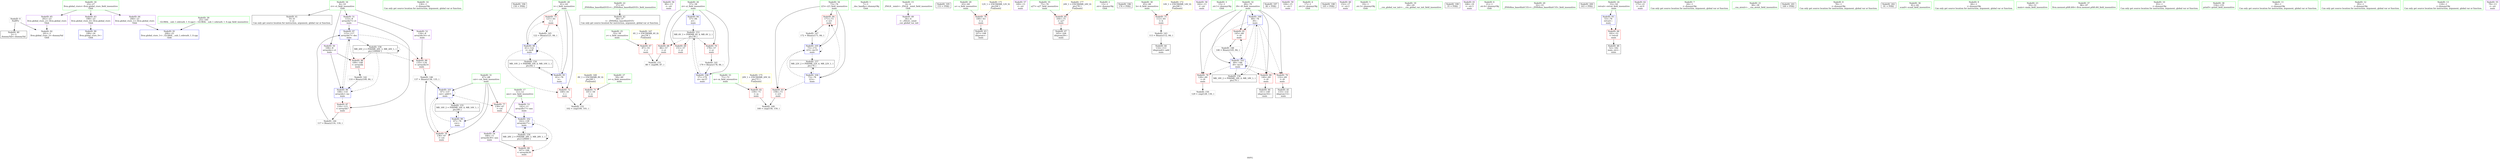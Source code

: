 digraph "SVFG" {
	label="SVFG";

	Node0x55b5ea64bc50 [shape=record,color=grey,label="{NodeID: 0\nNullPtr}"];
	Node0x55b5ea64bc50 -> Node0x55b5ea662fa0[style=solid];
	Node0x55b5ea64bc50 -> Node0x55b5ea666b80[style=solid];
	Node0x55b5ea663780 [shape=record,color=blue,label="{NodeID: 97\n115\<--117\narrayidx7\<--dec\nmain\n}"];
	Node0x55b5ea663780 -> Node0x55b5ea666640[style=dashed];
	Node0x55b5ea663780 -> Node0x55b5ea6667e0[style=dashed];
	Node0x55b5ea663780 -> Node0x55b5ea6636b0[style=dashed];
	Node0x55b5ea663780 -> Node0x55b5ea670e90[style=dashed];
	Node0x55b5ea661a80 [shape=record,color=green,label="{NodeID: 14\n130\<--1\n\<--dummyObj\nCan only get source location for instruction, argument, global var or function.}"];
	Node0x55b5ea67d180 [shape=record,color=black,label="{NodeID: 194\n150 = PHI()\n}"];
	Node0x55b5ea662520 [shape=record,color=green,label="{NodeID: 28\n61\<--62\ni\<--i_field_insensitive\nmain\n}"];
	Node0x55b5ea662520 -> Node0x55b5ea665ae0[style=solid];
	Node0x55b5ea662520 -> Node0x55b5ea665bb0[style=solid];
	Node0x55b5ea662520 -> Node0x55b5ea666e20[style=solid];
	Node0x55b5ea662520 -> Node0x55b5ea663850[style=solid];
	Node0x55b5ea6631a0 [shape=record,color=black,label="{NodeID: 42\n36\<--37\n\<--_ZNSt8ios_base4InitD1Ev\nCan only get source location for instruction, argument, global var or function.}"];
	Node0x55b5ea664d50 [shape=record,color=purple,label="{NodeID: 56\n90\<--13\n\<--.str\nmain\n}"];
	Node0x55b5ea66f590 [shape=record,color=black,label="{NodeID: 153\nMR_6V_3 = PHI(MR_6V_4, MR_6V_2, )\npts\{58 \}\n}"];
	Node0x55b5ea66f590 -> Node0x55b5ea6657a0[style=dashed];
	Node0x55b5ea66f590 -> Node0x55b5ea665870[style=dashed];
	Node0x55b5ea66f590 -> Node0x55b5ea665940[style=dashed];
	Node0x55b5ea66f590 -> Node0x55b5ea667f40[style=dashed];
	Node0x55b5ea665940 [shape=record,color=red,label="{NodeID: 70\n178\<--57\n\<--zi\nmain\n}"];
	Node0x55b5ea665940 -> Node0x55b5ea664100[style=solid];
	Node0x55b5ea6741b0 [shape=record,color=yellow,style=double,label="{NodeID: 167\n4V_1 = ENCHI(MR_4V_0)\npts\{56 \}\nFun[main]}"];
	Node0x55b5ea6741b0 -> Node0x55b5ea6656d0[style=dashed];
	Node0x55b5ea6664a0 [shape=record,color=red,label="{NodeID: 84\n171\<--73\n\<--i23\nmain\n}"];
	Node0x55b5ea6664a0 -> Node0x55b5ea66aa40[style=solid];
	Node0x55b5ea64ad60 [shape=record,color=green,label="{NodeID: 1\n7\<--1\n__dso_handle\<--dummyObj\nGlob }"];
	Node0x55b5ea663850 [shape=record,color=blue,label="{NodeID: 98\n61\<--122\ni\<--inc8\nmain\n}"];
	Node0x55b5ea663850 -> Node0x55b5ea665ae0[style=dashed];
	Node0x55b5ea663850 -> Node0x55b5ea665bb0[style=dashed];
	Node0x55b5ea663850 -> Node0x55b5ea663850[style=dashed];
	Node0x55b5ea663850 -> Node0x55b5ea66fa90[style=dashed];
	Node0x55b5ea661b10 [shape=record,color=green,label="{NodeID: 15\n4\<--6\n_ZStL8__ioinit\<--_ZStL8__ioinit_field_insensitive\nGlob }"];
	Node0x55b5ea661b10 -> Node0x55b5ea6647a0[style=solid];
	Node0x55b5ea67d280 [shape=record,color=black,label="{NodeID: 195\n153 = PHI()\n}"];
	Node0x55b5ea6625f0 [shape=record,color=green,label="{NodeID: 29\n63\<--64\na\<--a_field_insensitive\nmain\n}"];
	Node0x55b5ea6625f0 -> Node0x55b5ea665c80[style=solid];
	Node0x55b5ea6632a0 [shape=record,color=black,label="{NodeID: 43\n107\<--106\nidxprom\<--\nmain\n}"];
	Node0x55b5ea664e20 [shape=record,color=purple,label="{NodeID: 57\n149\<--13\n\<--.str\nmain\n}"];
	Node0x55b5ea66fa90 [shape=record,color=black,label="{NodeID: 154\nMR_10V_2 = PHI(MR_10V_4, MR_10V_1, )\npts\{62 \}\n}"];
	Node0x55b5ea66fa90 -> Node0x55b5ea666e20[style=dashed];
	Node0x55b5ea665a10 [shape=record,color=red,label="{NodeID: 71\n101\<--59\n\<--n\nmain\n}"];
	Node0x55b5ea665a10 -> Node0x55b5ea66b1c0[style=solid];
	Node0x55b5ea666570 [shape=record,color=red,label="{NodeID: 85\n164\<--75\n\<--a27\nmain\n}"];
	Node0x55b5ea666570 -> Node0x55b5ea6635e0[style=solid];
	Node0x55b5ea64bfb0 [shape=record,color=green,label="{NodeID: 2\n13\<--1\n.str\<--dummyObj\nGlob }"];
	Node0x55b5ea663920 [shape=record,color=blue,label="{NodeID: 99\n67\<--78\ncnt\<--\nmain\n}"];
	Node0x55b5ea663920 -> Node0x55b5ea665e20[style=dashed];
	Node0x55b5ea663920 -> Node0x55b5ea663ac0[style=dashed];
	Node0x55b5ea663920 -> Node0x55b5ea66ff90[style=dashed];
	Node0x55b5ea661ba0 [shape=record,color=green,label="{NodeID: 16\n8\<--10\nct\<--ct_field_insensitive\nGlob }"];
	Node0x55b5ea661ba0 -> Node0x55b5ea6630a0[style=solid];
	Node0x55b5ea661ba0 -> Node0x55b5ea664870[style=solid];
	Node0x55b5ea661ba0 -> Node0x55b5ea664940[style=solid];
	Node0x55b5ea661ba0 -> Node0x55b5ea664a10[style=solid];
	Node0x55b5ea67d380 [shape=record,color=black,label="{NodeID: 196\n176 = PHI()\n}"];
	Node0x55b5ea6626c0 [shape=record,color=green,label="{NodeID: 30\n65\<--66\nb\<--b_field_insensitive\nmain\n}"];
	Node0x55b5ea6626c0 -> Node0x55b5ea665d50[style=solid];
	Node0x55b5ea663370 [shape=record,color=black,label="{NodeID: 44\n114\<--113\nidxprom6\<--add\nmain\n}"];
	Node0x55b5ea664100 [shape=record,color=grey,label="{NodeID: 141\n179 = Binary(178, 84, )\n}"];
	Node0x55b5ea664100 -> Node0x55b5ea667f40[style=solid];
	Node0x55b5ea664ef0 [shape=record,color=purple,label="{NodeID: 58\n162\<--13\n\<--.str\nmain\n}"];
	Node0x55b5ea66ff90 [shape=record,color=black,label="{NodeID: 155\nMR_16V_2 = PHI(MR_16V_4, MR_16V_1, )\npts\{68 \}\n}"];
	Node0x55b5ea66ff90 -> Node0x55b5ea663920[style=dashed];
	Node0x55b5ea665ae0 [shape=record,color=red,label="{NodeID: 72\n100\<--61\n\<--i\nmain\n}"];
	Node0x55b5ea665ae0 -> Node0x55b5ea66b1c0[style=solid];
	Node0x55b5ea674370 [shape=record,color=yellow,style=double,label="{NodeID: 169\n8V_1 = ENCHI(MR_8V_0)\npts\{60 \}\nFun[main]}"];
	Node0x55b5ea674370 -> Node0x55b5ea665a10[style=dashed];
	Node0x55b5ea666640 [shape=record,color=red,label="{NodeID: 86\n109\<--108\n\<--arrayidx\nmain\n}"];
	Node0x55b5ea666640 -> Node0x55b5ea664280[style=solid];
	Node0x55b5ea64bdf0 [shape=record,color=green,label="{NodeID: 3\n15\<--1\n.str.1\<--dummyObj\nGlob }"];
	Node0x55b5ea6639f0 [shape=record,color=blue,label="{NodeID: 100\n69\<--78\ni9\<--\nmain\n}"];
	Node0x55b5ea6639f0 -> Node0x55b5ea665fc0[style=dashed];
	Node0x55b5ea6639f0 -> Node0x55b5ea666090[style=dashed];
	Node0x55b5ea6639f0 -> Node0x55b5ea666160[style=dashed];
	Node0x55b5ea6639f0 -> Node0x55b5ea666230[style=dashed];
	Node0x55b5ea6639f0 -> Node0x55b5ea663c60[style=dashed];
	Node0x55b5ea6639f0 -> Node0x55b5ea670490[style=dashed];
	Node0x55b5ea661c30 [shape=record,color=green,label="{NodeID: 17\n11\<--12\nans\<--ans_field_insensitive\nGlob }"];
	Node0x55b5ea661c30 -> Node0x55b5ea664ae0[style=solid];
	Node0x55b5ea661c30 -> Node0x55b5ea664bb0[style=solid];
	Node0x55b5ea67def0 [shape=record,color=black,label="{NodeID: 197\n80 = PHI()\n}"];
	Node0x55b5ea662790 [shape=record,color=green,label="{NodeID: 31\n67\<--68\ncnt\<--cnt_field_insensitive\nmain\n}"];
	Node0x55b5ea662790 -> Node0x55b5ea665e20[style=solid];
	Node0x55b5ea662790 -> Node0x55b5ea665ef0[style=solid];
	Node0x55b5ea662790 -> Node0x55b5ea663920[style=solid];
	Node0x55b5ea662790 -> Node0x55b5ea663ac0[style=solid];
	Node0x55b5ea663440 [shape=record,color=black,label="{NodeID: 45\n133\<--132\nidxprom13\<--\nmain\n}"];
	Node0x55b5ea664280 [shape=record,color=grey,label="{NodeID: 142\n110 = Binary(109, 84, )\n}"];
	Node0x55b5ea664280 -> Node0x55b5ea6636b0[style=solid];
	Node0x55b5ea664fc0 [shape=record,color=purple,label="{NodeID: 59\n104\<--15\n\<--.str.1\nmain\n}"];
	Node0x55b5ea670490 [shape=record,color=black,label="{NodeID: 156\nMR_18V_2 = PHI(MR_18V_4, MR_18V_1, )\npts\{70 \}\n}"];
	Node0x55b5ea670490 -> Node0x55b5ea6639f0[style=dashed];
	Node0x55b5ea665bb0 [shape=record,color=red,label="{NodeID: 73\n121\<--61\n\<--i\nmain\n}"];
	Node0x55b5ea665bb0 -> Node0x55b5ea66a740[style=solid];
	Node0x55b5ea666710 [shape=record,color=red,label="{NodeID: 87\n116\<--115\n\<--arrayidx7\nmain\n}"];
	Node0x55b5ea666710 -> Node0x55b5ea664580[style=solid];
	Node0x55b5ea661360 [shape=record,color=green,label="{NodeID: 4\n17\<--1\n.str.2\<--dummyObj\nGlob }"];
	Node0x55b5ea663ac0 [shape=record,color=blue,label="{NodeID: 101\n67\<--137\ncnt\<--add15\nmain\n}"];
	Node0x55b5ea663ac0 -> Node0x55b5ea665e20[style=dashed];
	Node0x55b5ea663ac0 -> Node0x55b5ea665ef0[style=dashed];
	Node0x55b5ea663ac0 -> Node0x55b5ea663ac0[style=dashed];
	Node0x55b5ea663ac0 -> Node0x55b5ea66ff90[style=dashed];
	Node0x55b5ea661d00 [shape=record,color=green,label="{NodeID: 18\n23\<--27\nllvm.global_ctors\<--llvm.global_ctors_field_insensitive\nGlob }"];
	Node0x55b5ea661d00 -> Node0x55b5ea665300[style=solid];
	Node0x55b5ea661d00 -> Node0x55b5ea665400[style=solid];
	Node0x55b5ea661d00 -> Node0x55b5ea665500[style=solid];
	Node0x55b5ea67dff0 [shape=record,color=black,label="{NodeID: 198\n105 = PHI()\n}"];
	Node0x55b5ea662860 [shape=record,color=green,label="{NodeID: 32\n69\<--70\ni9\<--i9_field_insensitive\nmain\n}"];
	Node0x55b5ea662860 -> Node0x55b5ea665fc0[style=solid];
	Node0x55b5ea662860 -> Node0x55b5ea666090[style=solid];
	Node0x55b5ea662860 -> Node0x55b5ea666160[style=solid];
	Node0x55b5ea662860 -> Node0x55b5ea666230[style=solid];
	Node0x55b5ea662860 -> Node0x55b5ea6639f0[style=solid];
	Node0x55b5ea662860 -> Node0x55b5ea663c60[style=solid];
	Node0x55b5ea663510 [shape=record,color=black,label="{NodeID: 46\n141\<--140\nidxprom16\<--\nmain\n}"];
	Node0x55b5ea664400 [shape=record,color=grey,label="{NodeID: 143\n113 = Binary(112, 84, )\n}"];
	Node0x55b5ea664400 -> Node0x55b5ea663370[style=solid];
	Node0x55b5ea665090 [shape=record,color=purple,label="{NodeID: 60\n152\<--17\n\<--.str.2\nmain\n}"];
	Node0x55b5ea670990 [shape=record,color=black,label="{NodeID: 157\nMR_22V_2 = PHI(MR_22V_4, MR_22V_1, )\npts\{74 \}\n}"];
	Node0x55b5ea670990 -> Node0x55b5ea663d30[style=dashed];
	Node0x55b5ea665c80 [shape=record,color=red,label="{NodeID: 74\n106\<--63\n\<--a\nmain\n}"];
	Node0x55b5ea665c80 -> Node0x55b5ea6632a0[style=solid];
	Node0x55b5ea674530 [shape=record,color=yellow,style=double,label="{NodeID: 171\n12V_1 = ENCHI(MR_12V_0)\npts\{64 \}\nFun[main]}"];
	Node0x55b5ea674530 -> Node0x55b5ea665c80[style=dashed];
	Node0x55b5ea6667e0 [shape=record,color=red,label="{NodeID: 88\n135\<--134\n\<--arrayidx14\nmain\n}"];
	Node0x55b5ea6667e0 -> Node0x55b5ea66a8c0[style=solid];
	Node0x55b5ea6613f0 [shape=record,color=green,label="{NodeID: 5\n19\<--1\n.str.3\<--dummyObj\nGlob }"];
	Node0x55b5ea663b90 [shape=record,color=blue,label="{NodeID: 102\n142\<--139\narrayidx17\<--\nmain\n}"];
	Node0x55b5ea663b90 -> Node0x55b5ea6668b0[style=dashed];
	Node0x55b5ea663b90 -> Node0x55b5ea663b90[style=dashed];
	Node0x55b5ea663b90 -> Node0x55b5ea671390[style=dashed];
	Node0x55b5ea661dd0 [shape=record,color=green,label="{NodeID: 19\n28\<--29\n__cxx_global_var_init\<--__cxx_global_var_init_field_insensitive\n}"];
	Node0x55b5ea67e0f0 [shape=record,color=black,label="{NodeID: 199\n35 = PHI()\n}"];
	Node0x55b5ea662930 [shape=record,color=green,label="{NodeID: 33\n71\<--72\nm\<--m_field_insensitive\nmain\n}"];
	Node0x55b5ea662930 -> Node0x55b5ea666300[style=solid];
	Node0x55b5ea6635e0 [shape=record,color=black,label="{NodeID: 47\n165\<--164\nidxprom29\<--\nmain\n}"];
	Node0x55b5ea664580 [shape=record,color=grey,label="{NodeID: 144\n117 = Binary(116, 118, )\n}"];
	Node0x55b5ea664580 -> Node0x55b5ea663780[style=solid];
	Node0x55b5ea665160 [shape=record,color=purple,label="{NodeID: 61\n168\<--19\n\<--.str.3\nmain\n}"];
	Node0x55b5ea670e90 [shape=record,color=black,label="{NodeID: 158\nMR_26V_2 = PHI(MR_26V_3, MR_26V_1, )\npts\{100000 \}\n}"];
	Node0x55b5ea670e90 -> Node0x55b5ea666640[style=dashed];
	Node0x55b5ea670e90 -> Node0x55b5ea6667e0[style=dashed];
	Node0x55b5ea670e90 -> Node0x55b5ea6636b0[style=dashed];
	Node0x55b5ea670e90 -> Node0x55b5ea670e90[style=dashed];
	Node0x55b5ea665d50 [shape=record,color=red,label="{NodeID: 75\n112\<--65\n\<--b\nmain\n}"];
	Node0x55b5ea665d50 -> Node0x55b5ea664400[style=solid];
	Node0x55b5ea674610 [shape=record,color=yellow,style=double,label="{NodeID: 172\n14V_1 = ENCHI(MR_14V_0)\npts\{66 \}\nFun[main]}"];
	Node0x55b5ea674610 -> Node0x55b5ea665d50[style=dashed];
	Node0x55b5ea6668b0 [shape=record,color=red,label="{NodeID: 89\n167\<--166\n\<--arrayidx30\nmain\n}"];
	Node0x55b5ea64c0a0 [shape=record,color=green,label="{NodeID: 6\n21\<--1\n.str.4\<--dummyObj\nGlob }"];
	Node0x55b5ea663c60 [shape=record,color=blue,label="{NodeID: 103\n69\<--146\ni9\<--inc19\nmain\n}"];
	Node0x55b5ea663c60 -> Node0x55b5ea665fc0[style=dashed];
	Node0x55b5ea663c60 -> Node0x55b5ea666090[style=dashed];
	Node0x55b5ea663c60 -> Node0x55b5ea666160[style=dashed];
	Node0x55b5ea663c60 -> Node0x55b5ea666230[style=dashed];
	Node0x55b5ea663c60 -> Node0x55b5ea663c60[style=dashed];
	Node0x55b5ea663c60 -> Node0x55b5ea670490[style=dashed];
	Node0x55b5ea661ea0 [shape=record,color=green,label="{NodeID: 20\n32\<--33\n_ZNSt8ios_base4InitC1Ev\<--_ZNSt8ios_base4InitC1Ev_field_insensitive\n}"];
	Node0x55b5ea67e1f0 [shape=record,color=black,label="{NodeID: 200\n163 = PHI()\n}"];
	Node0x55b5ea662a00 [shape=record,color=green,label="{NodeID: 34\n73\<--74\ni23\<--i23_field_insensitive\nmain\n}"];
	Node0x55b5ea662a00 -> Node0x55b5ea6663d0[style=solid];
	Node0x55b5ea662a00 -> Node0x55b5ea6664a0[style=solid];
	Node0x55b5ea662a00 -> Node0x55b5ea663d30[style=solid];
	Node0x55b5ea662a00 -> Node0x55b5ea663e00[style=solid];
	Node0x55b5ea6646d0 [shape=record,color=black,label="{NodeID: 48\n52\<--182\nmain_ret\<--\nmain\n}"];
	Node0x55b5ea66a740 [shape=record,color=grey,label="{NodeID: 145\n122 = Binary(121, 84, )\n}"];
	Node0x55b5ea66a740 -> Node0x55b5ea663850[style=solid];
	Node0x55b5ea665230 [shape=record,color=purple,label="{NodeID: 62\n175\<--21\n\<--.str.4\nmain\n}"];
	Node0x55b5ea671390 [shape=record,color=black,label="{NodeID: 159\nMR_28V_2 = PHI(MR_28V_3, MR_28V_1, )\npts\{120000 \}\n}"];
	Node0x55b5ea671390 -> Node0x55b5ea6668b0[style=dashed];
	Node0x55b5ea671390 -> Node0x55b5ea663b90[style=dashed];
	Node0x55b5ea671390 -> Node0x55b5ea671390[style=dashed];
	Node0x55b5ea665e20 [shape=record,color=red,label="{NodeID: 76\n136\<--67\n\<--cnt\nmain\n}"];
	Node0x55b5ea665e20 -> Node0x55b5ea66a8c0[style=solid];
	Node0x55b5ea666980 [shape=record,color=blue,label="{NodeID: 90\n199\<--24\nllvm.global_ctors_0\<--\nGlob }"];
	Node0x55b5ea64c130 [shape=record,color=green,label="{NodeID: 7\n24\<--1\n\<--dummyObj\nCan only get source location for instruction, argument, global var or function.}"];
	Node0x55b5ea663d30 [shape=record,color=blue,label="{NodeID: 104\n73\<--78\ni23\<--\nmain\n}"];
	Node0x55b5ea663d30 -> Node0x55b5ea6663d0[style=dashed];
	Node0x55b5ea663d30 -> Node0x55b5ea6664a0[style=dashed];
	Node0x55b5ea663d30 -> Node0x55b5ea663e00[style=dashed];
	Node0x55b5ea663d30 -> Node0x55b5ea670990[style=dashed];
	Node0x55b5ea661f70 [shape=record,color=green,label="{NodeID: 21\n38\<--39\n__cxa_atexit\<--__cxa_atexit_field_insensitive\n}"];
	Node0x55b5ea67e2f0 [shape=record,color=black,label="{NodeID: 201\n169 = PHI()\n}"];
	Node0x55b5ea662ad0 [shape=record,color=green,label="{NodeID: 35\n75\<--76\na27\<--a27_field_insensitive\nmain\n}"];
	Node0x55b5ea662ad0 -> Node0x55b5ea666570[style=solid];
	Node0x55b5ea6647a0 [shape=record,color=purple,label="{NodeID: 49\n34\<--4\n\<--_ZStL8__ioinit\n__cxx_global_var_init\n}"];
	Node0x55b5ea66a8c0 [shape=record,color=grey,label="{NodeID: 146\n137 = Binary(136, 135, )\n}"];
	Node0x55b5ea66a8c0 -> Node0x55b5ea663ac0[style=solid];
	Node0x55b5ea665300 [shape=record,color=purple,label="{NodeID: 63\n199\<--23\nllvm.global_ctors_0\<--llvm.global_ctors\nGlob }"];
	Node0x55b5ea665300 -> Node0x55b5ea666980[style=solid];
	Node0x55b5ea665ef0 [shape=record,color=red,label="{NodeID: 77\n139\<--67\n\<--cnt\nmain\n}"];
	Node0x55b5ea665ef0 -> Node0x55b5ea663b90[style=solid];
	Node0x55b5ea666a80 [shape=record,color=blue,label="{NodeID: 91\n200\<--25\nllvm.global_ctors_1\<--_GLOBAL__sub_I_cebrusfs_1_0.cpp\nGlob }"];
	Node0x55b5ea64d330 [shape=record,color=green,label="{NodeID: 8\n78\<--1\n\<--dummyObj\nCan only get source location for instruction, argument, global var or function.}"];
	Node0x55b5ea663e00 [shape=record,color=blue,label="{NodeID: 105\n73\<--172\ni23\<--inc33\nmain\n}"];
	Node0x55b5ea663e00 -> Node0x55b5ea6663d0[style=dashed];
	Node0x55b5ea663e00 -> Node0x55b5ea6664a0[style=dashed];
	Node0x55b5ea663e00 -> Node0x55b5ea663e00[style=dashed];
	Node0x55b5ea663e00 -> Node0x55b5ea670990[style=dashed];
	Node0x55b5ea662040 [shape=record,color=green,label="{NodeID: 22\n37\<--43\n_ZNSt8ios_base4InitD1Ev\<--_ZNSt8ios_base4InitD1Ev_field_insensitive\n}"];
	Node0x55b5ea662040 -> Node0x55b5ea6631a0[style=solid];
	Node0x55b5ea67e3f0 [shape=record,color=black,label="{NodeID: 202\n91 = PHI()\n}"];
	Node0x55b5ea662ba0 [shape=record,color=green,label="{NodeID: 36\n81\<--82\nscanf\<--scanf_field_insensitive\n}"];
	Node0x55b5ea664870 [shape=record,color=purple,label="{NodeID: 50\n108\<--8\narrayidx\<--ct\nmain\n}"];
	Node0x55b5ea664870 -> Node0x55b5ea666640[style=solid];
	Node0x55b5ea664870 -> Node0x55b5ea6636b0[style=solid];
	Node0x55b5ea66aa40 [shape=record,color=grey,label="{NodeID: 147\n172 = Binary(171, 84, )\n}"];
	Node0x55b5ea66aa40 -> Node0x55b5ea663e00[style=solid];
	Node0x55b5ea665400 [shape=record,color=purple,label="{NodeID: 64\n200\<--23\nllvm.global_ctors_1\<--llvm.global_ctors\nGlob }"];
	Node0x55b5ea665400 -> Node0x55b5ea666a80[style=solid];
	Node0x55b5ea665fc0 [shape=record,color=red,label="{NodeID: 78\n128\<--69\n\<--i9\nmain\n}"];
	Node0x55b5ea665fc0 -> Node0x55b5ea66aec0[style=solid];
	Node0x55b5ea6748b0 [shape=record,color=yellow,style=double,label="{NodeID: 175\n20V_1 = ENCHI(MR_20V_0)\npts\{72 \}\nFun[main]}"];
	Node0x55b5ea6748b0 -> Node0x55b5ea666300[style=dashed];
	Node0x55b5ea666b80 [shape=record,color=blue, style = dotted,label="{NodeID: 92\n201\<--3\nllvm.global_ctors_2\<--dummyVal\nGlob }"];
	Node0x55b5ea64d400 [shape=record,color=green,label="{NodeID: 9\n84\<--1\n\<--dummyObj\nCan only get source location for instruction, argument, global var or function.}"];
	Node0x55b5ea667f40 [shape=record,color=blue,label="{NodeID: 106\n57\<--179\nzi\<--inc37\nmain\n}"];
	Node0x55b5ea667f40 -> Node0x55b5ea66f590[style=dashed];
	Node0x55b5ea662110 [shape=record,color=green,label="{NodeID: 23\n50\<--51\nmain\<--main_field_insensitive\n}"];
	Node0x55b5ea662ca0 [shape=record,color=green,label="{NodeID: 37\n96\<--97\nllvm.memset.p0i8.i64\<--llvm.memset.p0i8.i64_field_insensitive\n}"];
	Node0x55b5ea664940 [shape=record,color=purple,label="{NodeID: 51\n115\<--8\narrayidx7\<--ct\nmain\n}"];
	Node0x55b5ea664940 -> Node0x55b5ea666710[style=solid];
	Node0x55b5ea664940 -> Node0x55b5ea663780[style=solid];
	Node0x55b5ea66abc0 [shape=record,color=grey,label="{NodeID: 148\n146 = Binary(145, 84, )\n}"];
	Node0x55b5ea66abc0 -> Node0x55b5ea663c60[style=solid];
	Node0x55b5ea665500 [shape=record,color=purple,label="{NodeID: 65\n201\<--23\nllvm.global_ctors_2\<--llvm.global_ctors\nGlob }"];
	Node0x55b5ea665500 -> Node0x55b5ea666b80[style=solid];
	Node0x55b5ea666090 [shape=record,color=red,label="{NodeID: 79\n132\<--69\n\<--i9\nmain\n}"];
	Node0x55b5ea666090 -> Node0x55b5ea663440[style=solid];
	Node0x55b5ea666c80 [shape=record,color=blue,label="{NodeID: 93\n53\<--78\nretval\<--\nmain\n}"];
	Node0x55b5ea666c80 -> Node0x55b5ea665600[style=dashed];
	Node0x55b5ea661840 [shape=record,color=green,label="{NodeID: 10\n93\<--1\n\<--dummyObj\nCan only get source location for instruction, argument, global var or function.}"];
	Node0x55b5ea6621e0 [shape=record,color=green,label="{NodeID: 24\n53\<--54\nretval\<--retval_field_insensitive\nmain\n}"];
	Node0x55b5ea6621e0 -> Node0x55b5ea665600[style=solid];
	Node0x55b5ea6621e0 -> Node0x55b5ea666c80[style=solid];
	Node0x55b5ea662da0 [shape=record,color=green,label="{NodeID: 38\n154\<--155\nprintf\<--printf_field_insensitive\n}"];
	Node0x55b5ea664a10 [shape=record,color=purple,label="{NodeID: 52\n134\<--8\narrayidx14\<--ct\nmain\n}"];
	Node0x55b5ea664a10 -> Node0x55b5ea6667e0[style=solid];
	Node0x55b5ea66ad40 [shape=record,color=grey,label="{NodeID: 149\n160 = cmp(158, 159, )\n}"];
	Node0x55b5ea665600 [shape=record,color=red,label="{NodeID: 66\n182\<--53\n\<--retval\nmain\n}"];
	Node0x55b5ea665600 -> Node0x55b5ea6646d0[style=solid];
	Node0x55b5ea666160 [shape=record,color=red,label="{NodeID: 80\n140\<--69\n\<--i9\nmain\n}"];
	Node0x55b5ea666160 -> Node0x55b5ea663510[style=solid];
	Node0x55b5ea674a70 [shape=record,color=yellow,style=double,label="{NodeID: 177\n24V_1 = ENCHI(MR_24V_0)\npts\{76 \}\nFun[main]}"];
	Node0x55b5ea674a70 -> Node0x55b5ea666570[style=dashed];
	Node0x55b5ea666d50 [shape=record,color=blue,label="{NodeID: 94\n57\<--84\nzi\<--\nmain\n}"];
	Node0x55b5ea666d50 -> Node0x55b5ea66f590[style=dashed];
	Node0x55b5ea6618d0 [shape=record,color=green,label="{NodeID: 11\n94\<--1\n\<--dummyObj\nCan only get source location for instruction, argument, global var or function.}"];
	Node0x55b5ea6622b0 [shape=record,color=green,label="{NodeID: 25\n55\<--56\nz\<--z_field_insensitive\nmain\n}"];
	Node0x55b5ea6622b0 -> Node0x55b5ea6656d0[style=solid];
	Node0x55b5ea662ea0 [shape=record,color=green,label="{NodeID: 39\n25\<--195\n_GLOBAL__sub_I_cebrusfs_1_0.cpp\<--_GLOBAL__sub_I_cebrusfs_1_0.cpp_field_insensitive\n}"];
	Node0x55b5ea662ea0 -> Node0x55b5ea666a80[style=solid];
	Node0x55b5ea664ae0 [shape=record,color=purple,label="{NodeID: 53\n142\<--11\narrayidx17\<--ans\nmain\n}"];
	Node0x55b5ea664ae0 -> Node0x55b5ea663b90[style=solid];
	Node0x55b5ea66aec0 [shape=record,color=grey,label="{NodeID: 150\n129 = cmp(128, 130, )\n}"];
	Node0x55b5ea6656d0 [shape=record,color=red,label="{NodeID: 67\n87\<--55\n\<--z\nmain\n}"];
	Node0x55b5ea6656d0 -> Node0x55b5ea66b040[style=solid];
	Node0x55b5ea666230 [shape=record,color=red,label="{NodeID: 81\n145\<--69\n\<--i9\nmain\n}"];
	Node0x55b5ea666230 -> Node0x55b5ea66abc0[style=solid];
	Node0x55b5ea666e20 [shape=record,color=blue,label="{NodeID: 95\n61\<--78\ni\<--\nmain\n}"];
	Node0x55b5ea666e20 -> Node0x55b5ea665ae0[style=dashed];
	Node0x55b5ea666e20 -> Node0x55b5ea665bb0[style=dashed];
	Node0x55b5ea666e20 -> Node0x55b5ea663850[style=dashed];
	Node0x55b5ea666e20 -> Node0x55b5ea66fa90[style=dashed];
	Node0x55b5ea661960 [shape=record,color=green,label="{NodeID: 12\n95\<--1\n\<--dummyObj\nCan only get source location for instruction, argument, global var or function.}"];
	Node0x55b5ea662380 [shape=record,color=green,label="{NodeID: 26\n57\<--58\nzi\<--zi_field_insensitive\nmain\n}"];
	Node0x55b5ea662380 -> Node0x55b5ea6657a0[style=solid];
	Node0x55b5ea662380 -> Node0x55b5ea665870[style=solid];
	Node0x55b5ea662380 -> Node0x55b5ea665940[style=solid];
	Node0x55b5ea662380 -> Node0x55b5ea666d50[style=solid];
	Node0x55b5ea662380 -> Node0x55b5ea667f40[style=solid];
	Node0x55b5ea662fa0 [shape=record,color=black,label="{NodeID: 40\n2\<--3\ndummyVal\<--dummyVal\n}"];
	Node0x55b5ea664bb0 [shape=record,color=purple,label="{NodeID: 54\n166\<--11\narrayidx30\<--ans\nmain\n}"];
	Node0x55b5ea664bb0 -> Node0x55b5ea6668b0[style=solid];
	Node0x55b5ea66b040 [shape=record,color=grey,label="{NodeID: 151\n88 = cmp(86, 87, )\n}"];
	Node0x55b5ea6657a0 [shape=record,color=red,label="{NodeID: 68\n86\<--57\n\<--zi\nmain\n}"];
	Node0x55b5ea6657a0 -> Node0x55b5ea66b040[style=solid];
	Node0x55b5ea666300 [shape=record,color=red,label="{NodeID: 82\n159\<--71\n\<--m\nmain\n}"];
	Node0x55b5ea666300 -> Node0x55b5ea66ad40[style=solid];
	Node0x55b5ea6636b0 [shape=record,color=blue,label="{NodeID: 96\n108\<--110\narrayidx\<--inc\nmain\n}"];
	Node0x55b5ea6636b0 -> Node0x55b5ea666710[style=dashed];
	Node0x55b5ea6636b0 -> Node0x55b5ea663780[style=dashed];
	Node0x55b5ea6619f0 [shape=record,color=green,label="{NodeID: 13\n118\<--1\n\<--dummyObj\nCan only get source location for instruction, argument, global var or function.}"];
	Node0x55b5ea662450 [shape=record,color=green,label="{NodeID: 27\n59\<--60\nn\<--n_field_insensitive\nmain\n}"];
	Node0x55b5ea662450 -> Node0x55b5ea665a10[style=solid];
	Node0x55b5ea6630a0 [shape=record,color=black,label="{NodeID: 41\n9\<--8\n\<--ct\nCan only get source location for instruction, argument, global var or function.}"];
	Node0x55b5ea664c80 [shape=record,color=purple,label="{NodeID: 55\n79\<--13\n\<--.str\nmain\n}"];
	Node0x55b5ea66b1c0 [shape=record,color=grey,label="{NodeID: 152\n102 = cmp(100, 101, )\n}"];
	Node0x55b5ea665870 [shape=record,color=red,label="{NodeID: 69\n151\<--57\n\<--zi\nmain\n}"];
	Node0x55b5ea6663d0 [shape=record,color=red,label="{NodeID: 83\n158\<--73\n\<--i23\nmain\n}"];
	Node0x55b5ea6663d0 -> Node0x55b5ea66ad40[style=solid];
}
